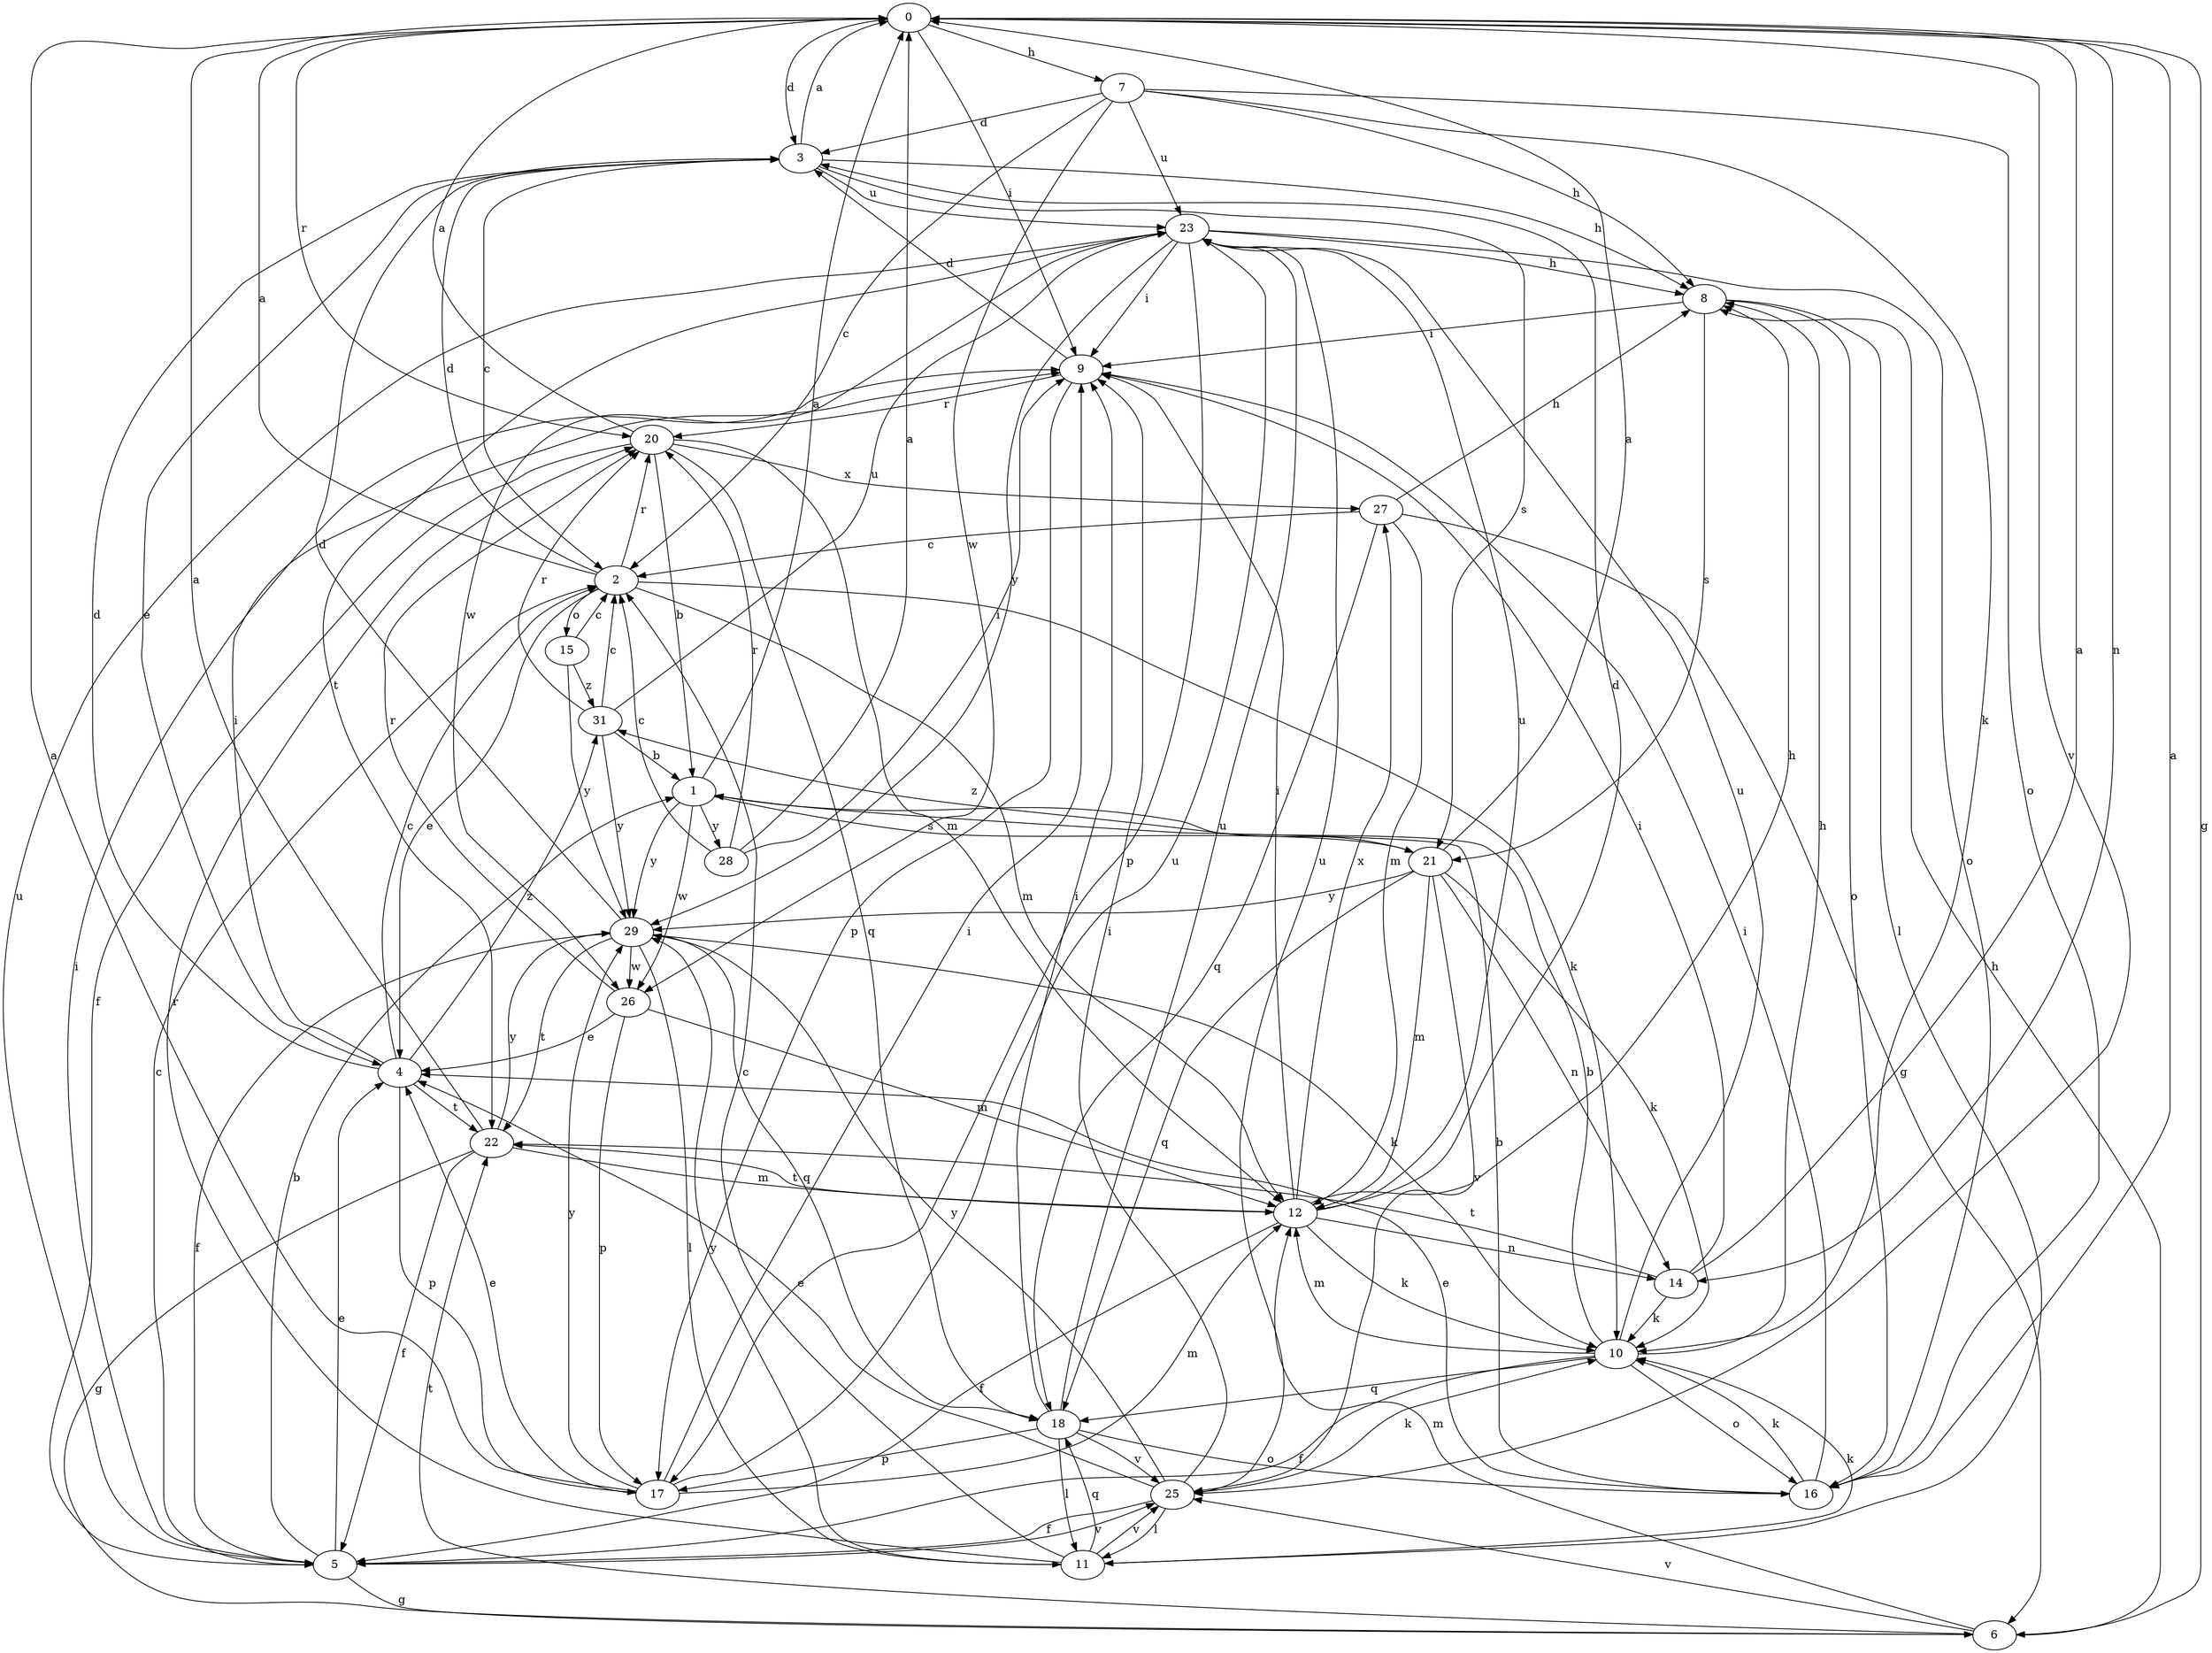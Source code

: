strict digraph  {
0;
1;
2;
3;
4;
5;
6;
7;
8;
9;
10;
11;
12;
14;
15;
16;
17;
18;
20;
21;
22;
23;
25;
26;
27;
28;
29;
31;
0 -> 3  [label=d];
0 -> 6  [label=g];
0 -> 7  [label=h];
0 -> 9  [label=i];
0 -> 14  [label=n];
0 -> 20  [label=r];
0 -> 25  [label=v];
1 -> 0  [label=a];
1 -> 21  [label=s];
1 -> 26  [label=w];
1 -> 28  [label=y];
1 -> 29  [label=y];
2 -> 0  [label=a];
2 -> 3  [label=d];
2 -> 4  [label=e];
2 -> 10  [label=k];
2 -> 12  [label=m];
2 -> 15  [label=o];
2 -> 20  [label=r];
3 -> 0  [label=a];
3 -> 2  [label=c];
3 -> 4  [label=e];
3 -> 8  [label=h];
3 -> 21  [label=s];
3 -> 23  [label=u];
4 -> 2  [label=c];
4 -> 3  [label=d];
4 -> 9  [label=i];
4 -> 17  [label=p];
4 -> 22  [label=t];
4 -> 31  [label=z];
5 -> 1  [label=b];
5 -> 2  [label=c];
5 -> 4  [label=e];
5 -> 6  [label=g];
5 -> 9  [label=i];
5 -> 23  [label=u];
5 -> 25  [label=v];
6 -> 8  [label=h];
6 -> 12  [label=m];
6 -> 22  [label=t];
6 -> 25  [label=v];
7 -> 2  [label=c];
7 -> 3  [label=d];
7 -> 8  [label=h];
7 -> 10  [label=k];
7 -> 16  [label=o];
7 -> 23  [label=u];
7 -> 26  [label=w];
8 -> 9  [label=i];
8 -> 11  [label=l];
8 -> 16  [label=o];
8 -> 21  [label=s];
9 -> 3  [label=d];
9 -> 17  [label=p];
9 -> 20  [label=r];
10 -> 1  [label=b];
10 -> 5  [label=f];
10 -> 8  [label=h];
10 -> 12  [label=m];
10 -> 16  [label=o];
10 -> 18  [label=q];
10 -> 23  [label=u];
11 -> 2  [label=c];
11 -> 10  [label=k];
11 -> 18  [label=q];
11 -> 20  [label=r];
11 -> 25  [label=v];
11 -> 29  [label=y];
12 -> 3  [label=d];
12 -> 5  [label=f];
12 -> 8  [label=h];
12 -> 9  [label=i];
12 -> 10  [label=k];
12 -> 14  [label=n];
12 -> 22  [label=t];
12 -> 23  [label=u];
12 -> 27  [label=x];
14 -> 0  [label=a];
14 -> 9  [label=i];
14 -> 10  [label=k];
14 -> 22  [label=t];
15 -> 2  [label=c];
15 -> 29  [label=y];
15 -> 31  [label=z];
16 -> 0  [label=a];
16 -> 1  [label=b];
16 -> 4  [label=e];
16 -> 9  [label=i];
16 -> 10  [label=k];
17 -> 0  [label=a];
17 -> 4  [label=e];
17 -> 9  [label=i];
17 -> 12  [label=m];
17 -> 23  [label=u];
17 -> 29  [label=y];
18 -> 9  [label=i];
18 -> 11  [label=l];
18 -> 16  [label=o];
18 -> 17  [label=p];
18 -> 23  [label=u];
18 -> 25  [label=v];
20 -> 0  [label=a];
20 -> 1  [label=b];
20 -> 5  [label=f];
20 -> 12  [label=m];
20 -> 18  [label=q];
20 -> 27  [label=x];
21 -> 0  [label=a];
21 -> 10  [label=k];
21 -> 12  [label=m];
21 -> 14  [label=n];
21 -> 18  [label=q];
21 -> 25  [label=v];
21 -> 29  [label=y];
21 -> 31  [label=z];
22 -> 0  [label=a];
22 -> 5  [label=f];
22 -> 6  [label=g];
22 -> 12  [label=m];
22 -> 29  [label=y];
23 -> 8  [label=h];
23 -> 9  [label=i];
23 -> 16  [label=o];
23 -> 17  [label=p];
23 -> 22  [label=t];
23 -> 26  [label=w];
23 -> 29  [label=y];
25 -> 4  [label=e];
25 -> 5  [label=f];
25 -> 9  [label=i];
25 -> 10  [label=k];
25 -> 11  [label=l];
25 -> 23  [label=u];
25 -> 29  [label=y];
26 -> 4  [label=e];
26 -> 12  [label=m];
26 -> 17  [label=p];
26 -> 20  [label=r];
27 -> 2  [label=c];
27 -> 6  [label=g];
27 -> 8  [label=h];
27 -> 12  [label=m];
27 -> 18  [label=q];
28 -> 0  [label=a];
28 -> 2  [label=c];
28 -> 9  [label=i];
28 -> 20  [label=r];
29 -> 3  [label=d];
29 -> 5  [label=f];
29 -> 10  [label=k];
29 -> 11  [label=l];
29 -> 18  [label=q];
29 -> 22  [label=t];
29 -> 26  [label=w];
31 -> 1  [label=b];
31 -> 2  [label=c];
31 -> 20  [label=r];
31 -> 23  [label=u];
31 -> 29  [label=y];
}
